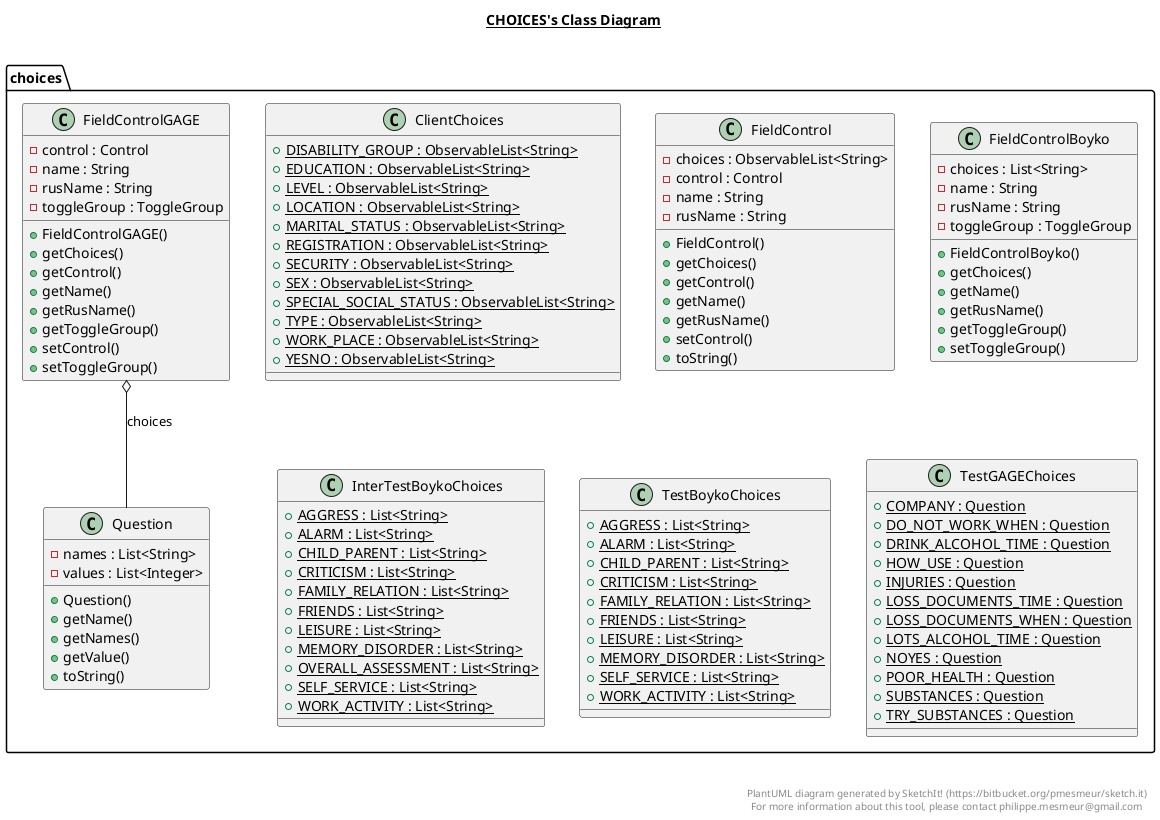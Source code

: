 @startuml

title __CHOICES's Class Diagram__\n

  namespace choices {
    class choices.ClientChoices {
        {static} + DISABILITY_GROUP : ObservableList<String>
        {static} + EDUCATION : ObservableList<String>
        {static} + LEVEL : ObservableList<String>
        {static} + LOCATION : ObservableList<String>
        {static} + MARITAL_STATUS : ObservableList<String>
        {static} + REGISTRATION : ObservableList<String>
        {static} + SECURITY : ObservableList<String>
        {static} + SEX : ObservableList<String>
        {static} + SPECIAL_SOCIAL_STATUS : ObservableList<String>
        {static} + TYPE : ObservableList<String>
        {static} + WORK_PLACE : ObservableList<String>
        {static} + YESNO : ObservableList<String>
    }
  }
  

  namespace choices {
    class choices.FieldControl {
        - choices : ObservableList<String>
        - control : Control
        - name : String
        - rusName : String
        + FieldControl()
        + getChoices()
        + getControl()
        + getName()
        + getRusName()
        + setControl()
        + toString()
    }
  }
  

  namespace choices {
    class choices.FieldControlBoyko {
        - choices : List<String>
        - name : String
        - rusName : String
        - toggleGroup : ToggleGroup
        + FieldControlBoyko()
        + getChoices()
        + getName()
        + getRusName()
        + getToggleGroup()
        + setToggleGroup()
    }
  }
  

  namespace choices {
    class choices.FieldControlGAGE {
        - control : Control
        - name : String
        - rusName : String
        - toggleGroup : ToggleGroup
        + FieldControlGAGE()
        + getChoices()
        + getControl()
        + getName()
        + getRusName()
        + getToggleGroup()
        + setControl()
        + setToggleGroup()
    }
  }
  

  namespace choices {
    class choices.InterTestBoykoChoices {
        {static} + AGGRESS : List<String>
        {static} + ALARM : List<String>
        {static} + CHILD_PARENT : List<String>
        {static} + CRITICISM : List<String>
        {static} + FAMILY_RELATION : List<String>
        {static} + FRIENDS : List<String>
        {static} + LEISURE : List<String>
        {static} + MEMORY_DISORDER : List<String>
        {static} + OVERALL_ASSESSMENT : List<String>
        {static} + SELF_SERVICE : List<String>
        {static} + WORK_ACTIVITY : List<String>
    }
  }
  

  namespace choices {
    class choices.Question {
        - names : List<String>
        - values : List<Integer>
        + Question()
        + getName()
        + getNames()
        + getValue()
        + toString()
    }
  }
  

  namespace choices {
    class choices.TestBoykoChoices {
        {static} + AGGRESS : List<String>
        {static} + ALARM : List<String>
        {static} + CHILD_PARENT : List<String>
        {static} + CRITICISM : List<String>
        {static} + FAMILY_RELATION : List<String>
        {static} + FRIENDS : List<String>
        {static} + LEISURE : List<String>
        {static} + MEMORY_DISORDER : List<String>
        {static} + SELF_SERVICE : List<String>
        {static} + WORK_ACTIVITY : List<String>
    }
  }
  

  namespace choices {
    class choices.TestGAGEChoices {
        {static} + COMPANY : Question
        {static} + DO_NOT_WORK_WHEN : Question
        {static} + DRINK_ALCOHOL_TIME : Question
        {static} + HOW_USE : Question
        {static} + INJURIES : Question
        {static} + LOSS_DOCUMENTS_TIME : Question
        {static} + LOSS_DOCUMENTS_WHEN : Question
        {static} + LOTS_ALCOHOL_TIME : Question
        {static} + NOYES : Question
        {static} + POOR_HEALTH : Question
        {static} + SUBSTANCES : Question
        {static} + TRY_SUBSTANCES : Question
    }
  }
  

  choices.FieldControlGAGE o-- choices.Question : choices


right footer


PlantUML diagram generated by SketchIt! (https://bitbucket.org/pmesmeur/sketch.it)
For more information about this tool, please contact philippe.mesmeur@gmail.com
endfooter

@enduml
